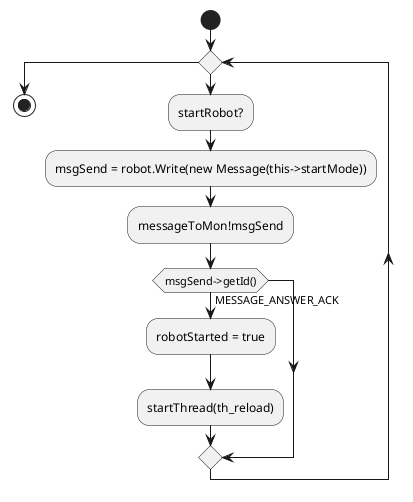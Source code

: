 @startuml
skinparam monochrome true
start
while ()
  :startRobot?;
  :msgSend = robot.Write(new Message(this->startMode));
  :messageToMon!msgSend;
  if (msgSend->getId()) then (MESSAGE_ANSWER_ACK)
    :robotStarted = true;
    :startThread(th_reload);
  endif
endwhile
stop
@enduml
